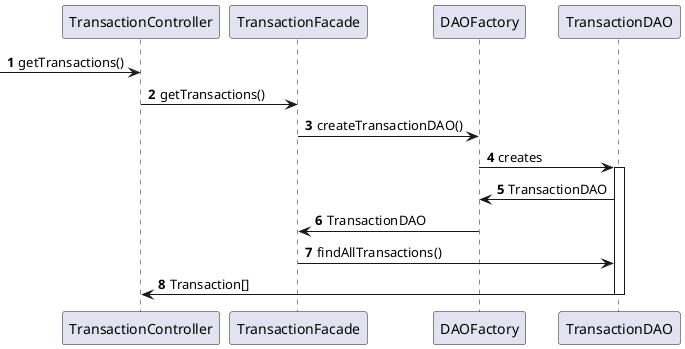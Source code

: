 @startuml

autonumber


[-> TransactionController : getTransactions()

TransactionController -> TransactionFacade: getTransactions()

TransactionFacade -> DAOFactory: createTransactionDAO()
DAOFactory -> TransactionDAO : creates

activate TransactionDAO

TransactionDAO -> DAOFactory : TransactionDAO
DAOFactory -> TransactionFacade : TransactionDAO
TransactionFacade -> TransactionDAO : findAllTransactions()
TransactionDAO -> TransactionController : Transaction[]

deactivate TransactionDAO


@enduml